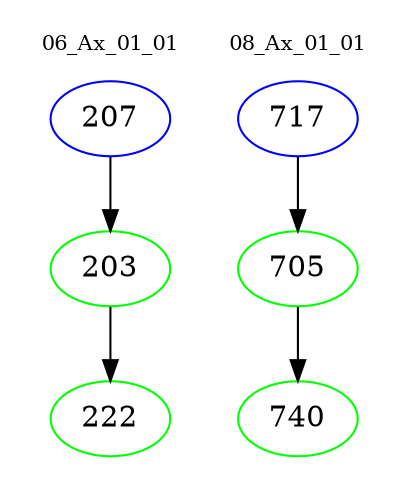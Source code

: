 digraph{
subgraph cluster_0 {
color = white
label = "06_Ax_01_01";
fontsize=10;
T0_207 [label="207", color="blue"]
T0_207 -> T0_203 [color="black"]
T0_203 [label="203", color="green"]
T0_203 -> T0_222 [color="black"]
T0_222 [label="222", color="green"]
}
subgraph cluster_1 {
color = white
label = "08_Ax_01_01";
fontsize=10;
T1_717 [label="717", color="blue"]
T1_717 -> T1_705 [color="black"]
T1_705 [label="705", color="green"]
T1_705 -> T1_740 [color="black"]
T1_740 [label="740", color="green"]
}
}

